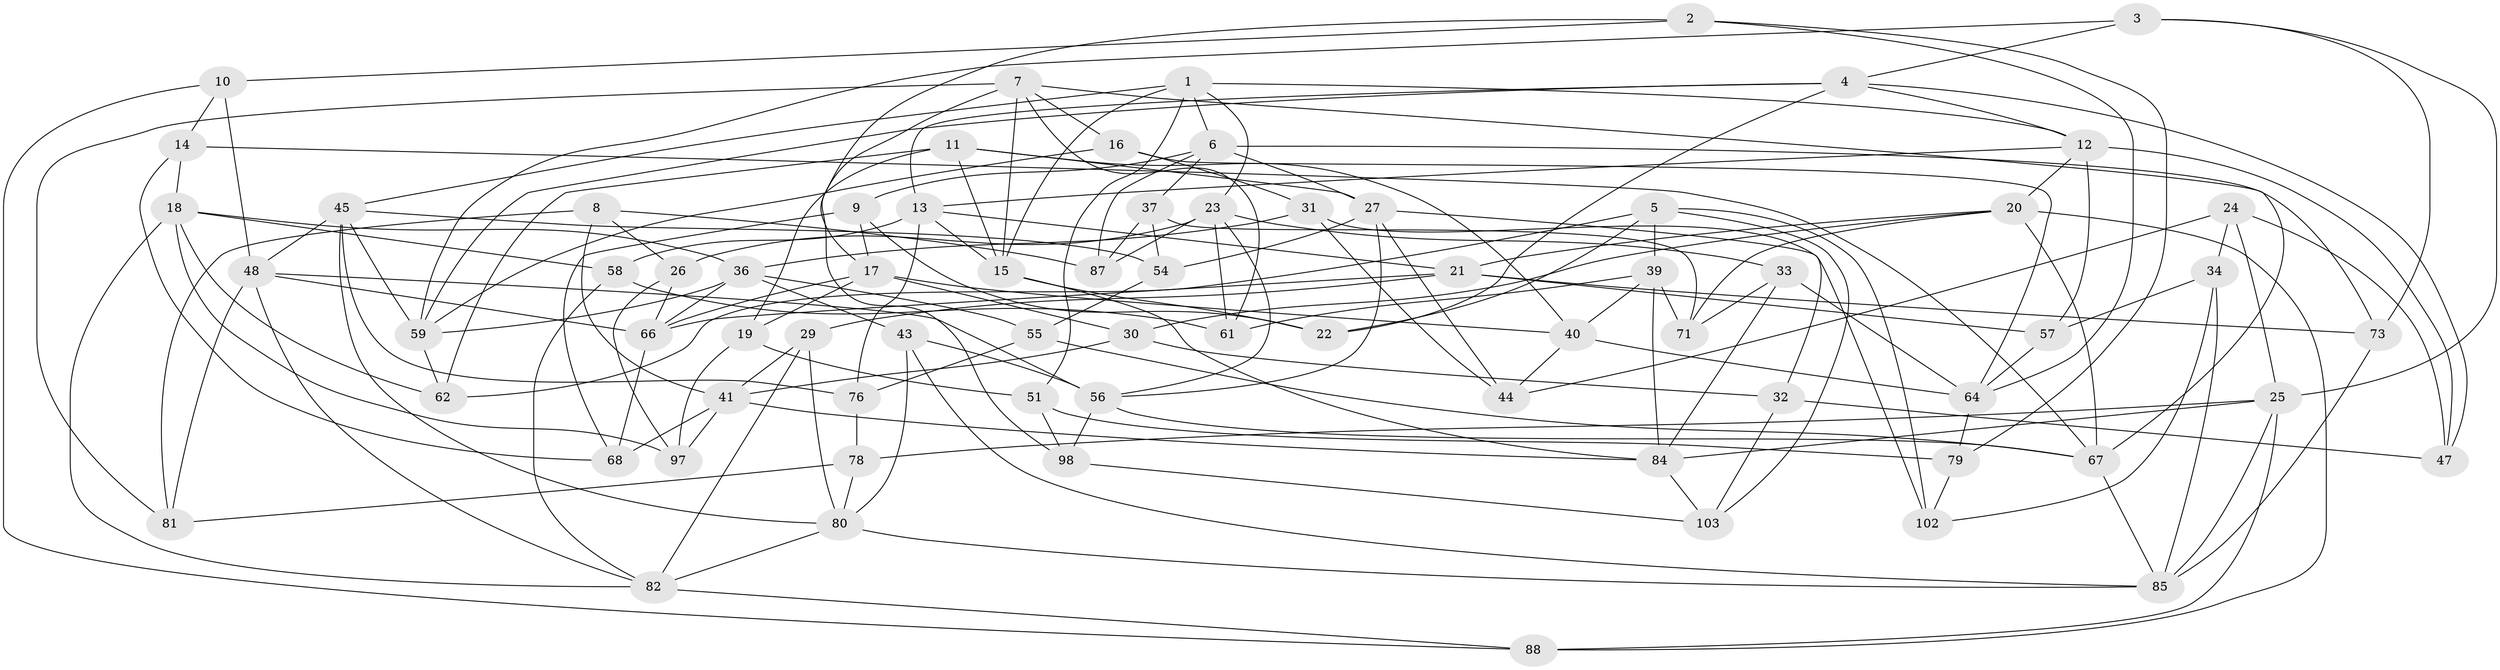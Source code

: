 // Generated by graph-tools (version 1.1) at 2025/52/02/27/25 19:52:27]
// undirected, 72 vertices, 173 edges
graph export_dot {
graph [start="1"]
  node [color=gray90,style=filled];
  1 [super="+70"];
  2;
  3;
  4 [super="+50"];
  5 [super="+60"];
  6 [super="+83"];
  7 [super="+72"];
  8;
  9;
  10;
  11 [super="+42"];
  12 [super="+46"];
  13 [super="+35"];
  14;
  15 [super="+63"];
  16;
  17 [super="+52"];
  18 [super="+28"];
  19;
  20 [super="+38"];
  21 [super="+94"];
  22;
  23 [super="+49"];
  24;
  25 [super="+93"];
  26;
  27 [super="+77"];
  29;
  30;
  31;
  32;
  33;
  34;
  36 [super="+53"];
  37;
  39 [super="+100"];
  40 [super="+75"];
  41 [super="+65"];
  43;
  44;
  45 [super="+89"];
  47;
  48 [super="+69"];
  51;
  54;
  55;
  56 [super="+92"];
  57;
  58;
  59 [super="+74"];
  61;
  62;
  64 [super="+101"];
  66 [super="+90"];
  67 [super="+95"];
  68;
  71;
  73;
  76;
  78;
  79;
  80 [super="+86"];
  81;
  82 [super="+96"];
  84 [super="+91"];
  85 [super="+99"];
  87;
  88;
  97;
  98;
  102;
  103;
  1 -- 15;
  1 -- 51;
  1 -- 6;
  1 -- 23;
  1 -- 12;
  1 -- 45;
  2 -- 79;
  2 -- 10;
  2 -- 64;
  2 -- 17;
  3 -- 73;
  3 -- 59;
  3 -- 25;
  3 -- 4;
  4 -- 22;
  4 -- 59;
  4 -- 13;
  4 -- 47;
  4 -- 12;
  5 -- 62;
  5 -- 39 [weight=2];
  5 -- 102;
  5 -- 103;
  5 -- 22;
  6 -- 37;
  6 -- 87;
  6 -- 73;
  6 -- 9;
  6 -- 27;
  7 -- 16;
  7 -- 81;
  7 -- 61;
  7 -- 98;
  7 -- 67;
  7 -- 15;
  8 -- 81;
  8 -- 26;
  8 -- 41;
  8 -- 87;
  9 -- 22;
  9 -- 68;
  9 -- 17;
  10 -- 14;
  10 -- 88;
  10 -- 48;
  11 -- 40 [weight=2];
  11 -- 19;
  11 -- 62;
  11 -- 27;
  11 -- 15;
  12 -- 57;
  12 -- 47;
  12 -- 13;
  12 -- 20;
  13 -- 21;
  13 -- 58;
  13 -- 76;
  13 -- 15;
  14 -- 68;
  14 -- 67;
  14 -- 18;
  15 -- 22;
  15 -- 84;
  16 -- 31;
  16 -- 59;
  16 -- 64;
  17 -- 19;
  17 -- 30;
  17 -- 40;
  17 -- 66;
  18 -- 97;
  18 -- 62;
  18 -- 58;
  18 -- 36;
  18 -- 82;
  19 -- 51;
  19 -- 97;
  20 -- 71;
  20 -- 21;
  20 -- 88;
  20 -- 67;
  20 -- 30;
  21 -- 29;
  21 -- 73;
  21 -- 57;
  21 -- 66;
  23 -- 26;
  23 -- 61;
  23 -- 56;
  23 -- 33;
  23 -- 87;
  24 -- 34;
  24 -- 44;
  24 -- 25;
  24 -- 47;
  25 -- 88;
  25 -- 84;
  25 -- 78;
  25 -- 85;
  26 -- 97;
  26 -- 66;
  27 -- 56;
  27 -- 54;
  27 -- 32;
  27 -- 44;
  29 -- 82;
  29 -- 80;
  29 -- 41;
  30 -- 41;
  30 -- 32;
  31 -- 44;
  31 -- 102;
  31 -- 36;
  32 -- 47;
  32 -- 103;
  33 -- 71;
  33 -- 64;
  33 -- 84;
  34 -- 85;
  34 -- 57;
  34 -- 102;
  36 -- 43;
  36 -- 66;
  36 -- 59;
  36 -- 55;
  37 -- 54;
  37 -- 71;
  37 -- 87;
  39 -- 61;
  39 -- 40;
  39 -- 84;
  39 -- 71;
  40 -- 64;
  40 -- 44;
  41 -- 68;
  41 -- 97;
  41 -- 84;
  43 -- 80;
  43 -- 85;
  43 -- 56;
  45 -- 54;
  45 -- 80;
  45 -- 59;
  45 -- 76;
  45 -- 48;
  48 -- 66;
  48 -- 81;
  48 -- 56;
  48 -- 82;
  51 -- 98;
  51 -- 79;
  54 -- 55;
  55 -- 67;
  55 -- 76;
  56 -- 67;
  56 -- 98;
  57 -- 64;
  58 -- 82;
  58 -- 61;
  59 -- 62;
  64 -- 79;
  66 -- 68;
  67 -- 85;
  73 -- 85;
  76 -- 78;
  78 -- 81;
  78 -- 80;
  79 -- 102;
  80 -- 85;
  80 -- 82;
  82 -- 88;
  84 -- 103;
  98 -- 103;
}
